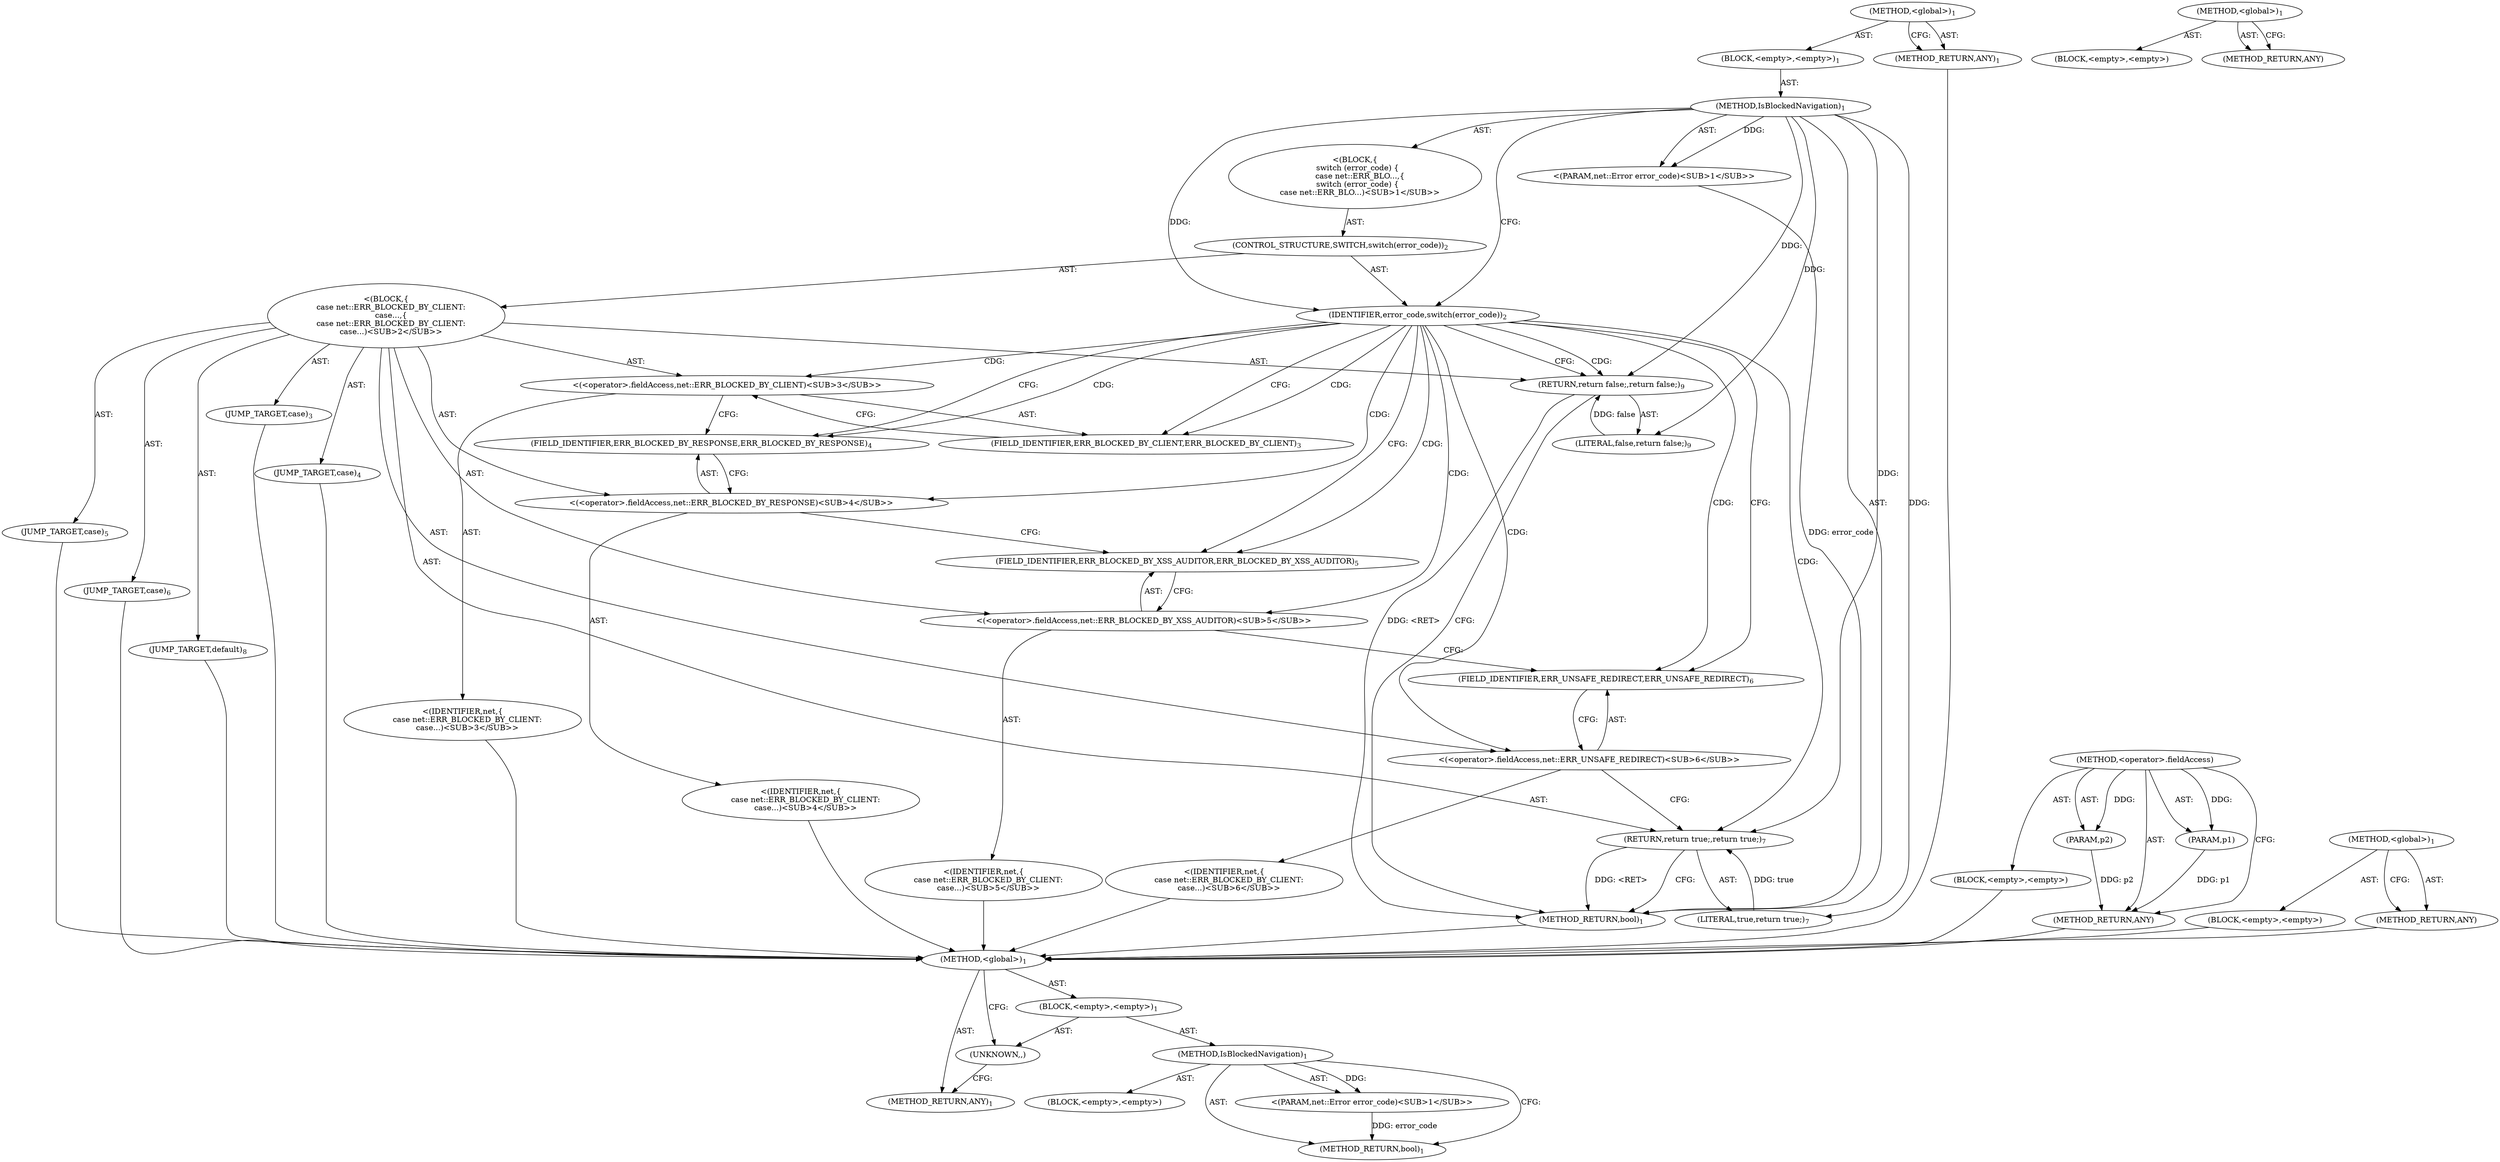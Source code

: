 digraph "&lt;global&gt;" {
vulnerable_6 [label=<(METHOD,&lt;global&gt;)<SUB>1</SUB>>];
vulnerable_7 [label=<(BLOCK,&lt;empty&gt;,&lt;empty&gt;)<SUB>1</SUB>>];
vulnerable_8 [label=<(METHOD,IsBlockedNavigation)<SUB>1</SUB>>];
vulnerable_9 [label="<(PARAM,net::Error error_code)<SUB>1</SUB>>"];
vulnerable_10 [label="<(BLOCK,{
  switch (error_code) {
    case net::ERR_BLO...,{
  switch (error_code) {
    case net::ERR_BLO...)<SUB>1</SUB>>"];
vulnerable_11 [label=<(CONTROL_STRUCTURE,SWITCH,switch(error_code))<SUB>2</SUB>>];
vulnerable_12 [label=<(IDENTIFIER,error_code,switch(error_code))<SUB>2</SUB>>];
vulnerable_13 [label="<(BLOCK,{
    case net::ERR_BLOCKED_BY_CLIENT:
    case...,{
    case net::ERR_BLOCKED_BY_CLIENT:
    case...)<SUB>2</SUB>>"];
vulnerable_14 [label=<(JUMP_TARGET,case)<SUB>3</SUB>>];
vulnerable_15 [label="<(&lt;operator&gt;.fieldAccess,net::ERR_BLOCKED_BY_CLIENT)<SUB>3</SUB>>"];
vulnerable_16 [label="<(IDENTIFIER,net,{
    case net::ERR_BLOCKED_BY_CLIENT:
    case...)<SUB>3</SUB>>"];
vulnerable_17 [label=<(FIELD_IDENTIFIER,ERR_BLOCKED_BY_CLIENT,ERR_BLOCKED_BY_CLIENT)<SUB>3</SUB>>];
vulnerable_18 [label=<(JUMP_TARGET,case)<SUB>4</SUB>>];
vulnerable_19 [label="<(&lt;operator&gt;.fieldAccess,net::ERR_BLOCKED_BY_RESPONSE)<SUB>4</SUB>>"];
vulnerable_20 [label="<(IDENTIFIER,net,{
    case net::ERR_BLOCKED_BY_CLIENT:
    case...)<SUB>4</SUB>>"];
vulnerable_21 [label=<(FIELD_IDENTIFIER,ERR_BLOCKED_BY_RESPONSE,ERR_BLOCKED_BY_RESPONSE)<SUB>4</SUB>>];
vulnerable_22 [label=<(JUMP_TARGET,case)<SUB>5</SUB>>];
vulnerable_23 [label="<(&lt;operator&gt;.fieldAccess,net::ERR_BLOCKED_BY_XSS_AUDITOR)<SUB>5</SUB>>"];
vulnerable_24 [label="<(IDENTIFIER,net,{
    case net::ERR_BLOCKED_BY_CLIENT:
    case...)<SUB>5</SUB>>"];
vulnerable_25 [label=<(FIELD_IDENTIFIER,ERR_BLOCKED_BY_XSS_AUDITOR,ERR_BLOCKED_BY_XSS_AUDITOR)<SUB>5</SUB>>];
vulnerable_26 [label=<(JUMP_TARGET,case)<SUB>6</SUB>>];
vulnerable_27 [label="<(&lt;operator&gt;.fieldAccess,net::ERR_UNSAFE_REDIRECT)<SUB>6</SUB>>"];
vulnerable_28 [label="<(IDENTIFIER,net,{
    case net::ERR_BLOCKED_BY_CLIENT:
    case...)<SUB>6</SUB>>"];
vulnerable_29 [label=<(FIELD_IDENTIFIER,ERR_UNSAFE_REDIRECT,ERR_UNSAFE_REDIRECT)<SUB>6</SUB>>];
vulnerable_30 [label=<(RETURN,return true;,return true;)<SUB>7</SUB>>];
vulnerable_31 [label=<(LITERAL,true,return true;)<SUB>7</SUB>>];
vulnerable_32 [label=<(JUMP_TARGET,default)<SUB>8</SUB>>];
vulnerable_33 [label=<(RETURN,return false;,return false;)<SUB>9</SUB>>];
vulnerable_34 [label=<(LITERAL,false,return false;)<SUB>9</SUB>>];
vulnerable_35 [label=<(METHOD_RETURN,bool)<SUB>1</SUB>>];
vulnerable_37 [label=<(METHOD_RETURN,ANY)<SUB>1</SUB>>];
vulnerable_54 [label=<(METHOD,&lt;operator&gt;.fieldAccess)>];
vulnerable_55 [label=<(PARAM,p1)>];
vulnerable_56 [label=<(PARAM,p2)>];
vulnerable_57 [label=<(BLOCK,&lt;empty&gt;,&lt;empty&gt;)>];
vulnerable_58 [label=<(METHOD_RETURN,ANY)>];
vulnerable_48 [label=<(METHOD,&lt;global&gt;)<SUB>1</SUB>>];
vulnerable_49 [label=<(BLOCK,&lt;empty&gt;,&lt;empty&gt;)>];
vulnerable_50 [label=<(METHOD_RETURN,ANY)>];
fixed_6 [label=<(METHOD,&lt;global&gt;)<SUB>1</SUB>>];
fixed_7 [label=<(BLOCK,&lt;empty&gt;,&lt;empty&gt;)<SUB>1</SUB>>];
fixed_8 [label=<(METHOD,IsBlockedNavigation)<SUB>1</SUB>>];
fixed_9 [label="<(PARAM,net::Error error_code)<SUB>1</SUB>>"];
fixed_10 [label=<(BLOCK,&lt;empty&gt;,&lt;empty&gt;)>];
fixed_11 [label=<(METHOD_RETURN,bool)<SUB>1</SUB>>];
fixed_13 [label=<(UNKNOWN,,)>];
fixed_14 [label=<(METHOD_RETURN,ANY)<SUB>1</SUB>>];
fixed_25 [label=<(METHOD,&lt;global&gt;)<SUB>1</SUB>>];
fixed_26 [label=<(BLOCK,&lt;empty&gt;,&lt;empty&gt;)>];
fixed_27 [label=<(METHOD_RETURN,ANY)>];
vulnerable_6 -> vulnerable_7  [key=0, label="AST: "];
vulnerable_6 -> vulnerable_37  [key=0, label="AST: "];
vulnerable_6 -> vulnerable_37  [key=1, label="CFG: "];
vulnerable_7 -> vulnerable_8  [key=0, label="AST: "];
vulnerable_8 -> vulnerable_9  [key=0, label="AST: "];
vulnerable_8 -> vulnerable_9  [key=1, label="DDG: "];
vulnerable_8 -> vulnerable_10  [key=0, label="AST: "];
vulnerable_8 -> vulnerable_35  [key=0, label="AST: "];
vulnerable_8 -> vulnerable_12  [key=0, label="CFG: "];
vulnerable_8 -> vulnerable_12  [key=1, label="DDG: "];
vulnerable_8 -> vulnerable_30  [key=0, label="DDG: "];
vulnerable_8 -> vulnerable_33  [key=0, label="DDG: "];
vulnerable_8 -> vulnerable_31  [key=0, label="DDG: "];
vulnerable_8 -> vulnerable_34  [key=0, label="DDG: "];
vulnerable_9 -> vulnerable_35  [key=0, label="DDG: error_code"];
vulnerable_10 -> vulnerable_11  [key=0, label="AST: "];
vulnerable_11 -> vulnerable_12  [key=0, label="AST: "];
vulnerable_11 -> vulnerable_13  [key=0, label="AST: "];
vulnerable_12 -> vulnerable_17  [key=0, label="CFG: "];
vulnerable_12 -> vulnerable_17  [key=1, label="CDG: "];
vulnerable_12 -> vulnerable_21  [key=0, label="CFG: "];
vulnerable_12 -> vulnerable_21  [key=1, label="CDG: "];
vulnerable_12 -> vulnerable_25  [key=0, label="CFG: "];
vulnerable_12 -> vulnerable_25  [key=1, label="CDG: "];
vulnerable_12 -> vulnerable_29  [key=0, label="CFG: "];
vulnerable_12 -> vulnerable_29  [key=1, label="CDG: "];
vulnerable_12 -> vulnerable_33  [key=0, label="CFG: "];
vulnerable_12 -> vulnerable_33  [key=1, label="CDG: "];
vulnerable_12 -> vulnerable_15  [key=0, label="CDG: "];
vulnerable_12 -> vulnerable_30  [key=0, label="CDG: "];
vulnerable_12 -> vulnerable_23  [key=0, label="CDG: "];
vulnerable_12 -> vulnerable_19  [key=0, label="CDG: "];
vulnerable_12 -> vulnerable_27  [key=0, label="CDG: "];
vulnerable_13 -> vulnerable_14  [key=0, label="AST: "];
vulnerable_13 -> vulnerable_15  [key=0, label="AST: "];
vulnerable_13 -> vulnerable_18  [key=0, label="AST: "];
vulnerable_13 -> vulnerable_19  [key=0, label="AST: "];
vulnerable_13 -> vulnerable_22  [key=0, label="AST: "];
vulnerable_13 -> vulnerable_23  [key=0, label="AST: "];
vulnerable_13 -> vulnerable_26  [key=0, label="AST: "];
vulnerable_13 -> vulnerable_27  [key=0, label="AST: "];
vulnerable_13 -> vulnerable_30  [key=0, label="AST: "];
vulnerable_13 -> vulnerable_32  [key=0, label="AST: "];
vulnerable_13 -> vulnerable_33  [key=0, label="AST: "];
vulnerable_14 -> fixed_6  [key=0];
vulnerable_15 -> vulnerable_16  [key=0, label="AST: "];
vulnerable_15 -> vulnerable_17  [key=0, label="AST: "];
vulnerable_15 -> vulnerable_21  [key=0, label="CFG: "];
vulnerable_16 -> fixed_6  [key=0];
vulnerable_17 -> vulnerable_15  [key=0, label="CFG: "];
vulnerable_18 -> fixed_6  [key=0];
vulnerable_19 -> vulnerable_20  [key=0, label="AST: "];
vulnerable_19 -> vulnerable_21  [key=0, label="AST: "];
vulnerable_19 -> vulnerable_25  [key=0, label="CFG: "];
vulnerable_20 -> fixed_6  [key=0];
vulnerable_21 -> vulnerable_19  [key=0, label="CFG: "];
vulnerable_22 -> fixed_6  [key=0];
vulnerable_23 -> vulnerable_24  [key=0, label="AST: "];
vulnerable_23 -> vulnerable_25  [key=0, label="AST: "];
vulnerable_23 -> vulnerable_29  [key=0, label="CFG: "];
vulnerable_24 -> fixed_6  [key=0];
vulnerable_25 -> vulnerable_23  [key=0, label="CFG: "];
vulnerable_26 -> fixed_6  [key=0];
vulnerable_27 -> vulnerable_28  [key=0, label="AST: "];
vulnerable_27 -> vulnerable_29  [key=0, label="AST: "];
vulnerable_27 -> vulnerable_30  [key=0, label="CFG: "];
vulnerable_28 -> fixed_6  [key=0];
vulnerable_29 -> vulnerable_27  [key=0, label="CFG: "];
vulnerable_30 -> vulnerable_31  [key=0, label="AST: "];
vulnerable_30 -> vulnerable_35  [key=0, label="CFG: "];
vulnerable_30 -> vulnerable_35  [key=1, label="DDG: &lt;RET&gt;"];
vulnerable_31 -> vulnerable_30  [key=0, label="DDG: true"];
vulnerable_32 -> fixed_6  [key=0];
vulnerable_33 -> vulnerable_34  [key=0, label="AST: "];
vulnerable_33 -> vulnerable_35  [key=0, label="CFG: "];
vulnerable_33 -> vulnerable_35  [key=1, label="DDG: &lt;RET&gt;"];
vulnerable_34 -> vulnerable_33  [key=0, label="DDG: false"];
vulnerable_35 -> fixed_6  [key=0];
vulnerable_37 -> fixed_6  [key=0];
vulnerable_54 -> vulnerable_55  [key=0, label="AST: "];
vulnerable_54 -> vulnerable_55  [key=1, label="DDG: "];
vulnerable_54 -> vulnerable_57  [key=0, label="AST: "];
vulnerable_54 -> vulnerable_56  [key=0, label="AST: "];
vulnerable_54 -> vulnerable_56  [key=1, label="DDG: "];
vulnerable_54 -> vulnerable_58  [key=0, label="AST: "];
vulnerable_54 -> vulnerable_58  [key=1, label="CFG: "];
vulnerable_55 -> vulnerable_58  [key=0, label="DDG: p1"];
vulnerable_56 -> vulnerable_58  [key=0, label="DDG: p2"];
vulnerable_57 -> fixed_6  [key=0];
vulnerable_58 -> fixed_6  [key=0];
vulnerable_48 -> vulnerable_49  [key=0, label="AST: "];
vulnerable_48 -> vulnerable_50  [key=0, label="AST: "];
vulnerable_48 -> vulnerable_50  [key=1, label="CFG: "];
vulnerable_49 -> fixed_6  [key=0];
vulnerable_50 -> fixed_6  [key=0];
fixed_6 -> fixed_7  [key=0, label="AST: "];
fixed_6 -> fixed_14  [key=0, label="AST: "];
fixed_6 -> fixed_13  [key=0, label="CFG: "];
fixed_7 -> fixed_8  [key=0, label="AST: "];
fixed_7 -> fixed_13  [key=0, label="AST: "];
fixed_8 -> fixed_9  [key=0, label="AST: "];
fixed_8 -> fixed_9  [key=1, label="DDG: "];
fixed_8 -> fixed_10  [key=0, label="AST: "];
fixed_8 -> fixed_11  [key=0, label="AST: "];
fixed_8 -> fixed_11  [key=1, label="CFG: "];
fixed_9 -> fixed_11  [key=0, label="DDG: error_code"];
fixed_13 -> fixed_14  [key=0, label="CFG: "];
fixed_25 -> fixed_26  [key=0, label="AST: "];
fixed_25 -> fixed_27  [key=0, label="AST: "];
fixed_25 -> fixed_27  [key=1, label="CFG: "];
}
